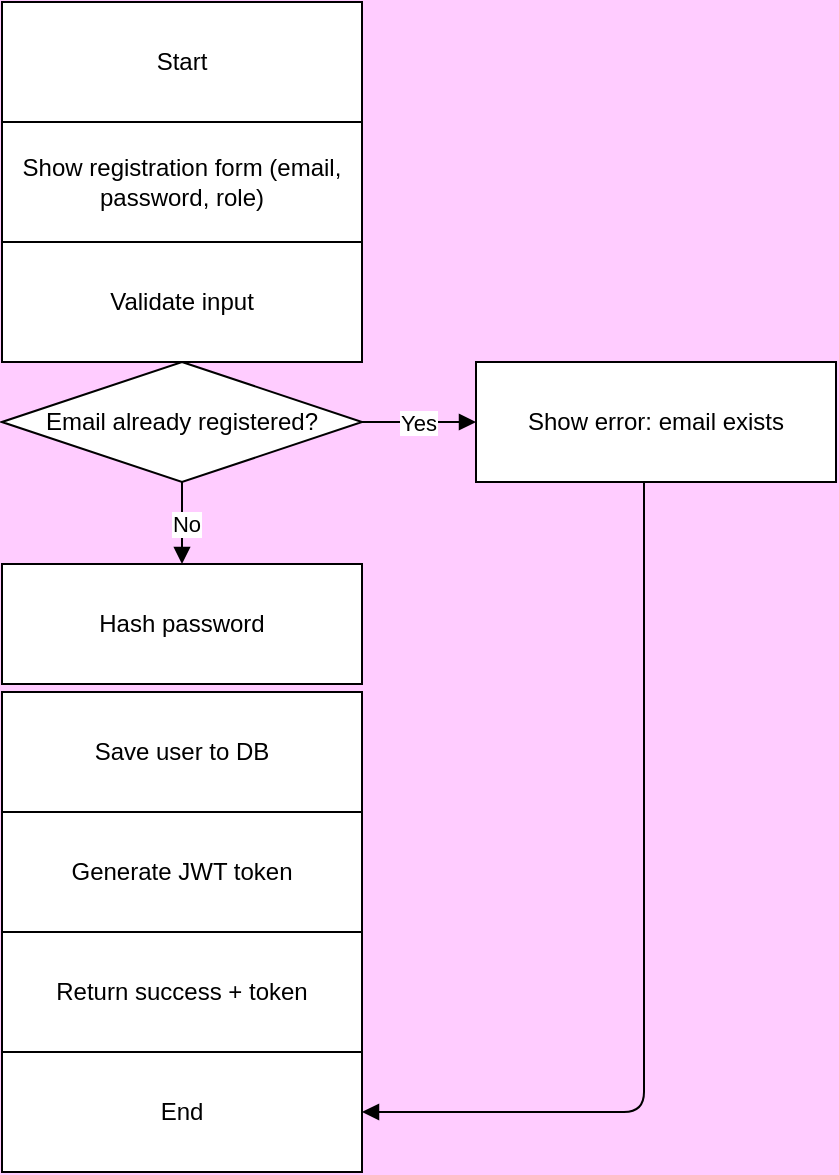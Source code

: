 <mxfile version="27.0.9">
  <diagram name="User Registration Flowchart" id="uDAqZBJ1lP4ngjwNmMFg">
    <mxGraphModel dx="770" dy="507" grid="0" gridSize="10" guides="1" tooltips="1" connect="1" arrows="1" fold="1" page="1" pageScale="1" pageWidth="850" pageHeight="1100" background="#FFCCFF" math="0" shadow="0">
      <root>
        <mxCell id="0" />
        <mxCell id="1" parent="0" />
        <mxCell id="rWImIPGxrAMhx3rrAa-u-1" value="Start" style="shape=terminator;whiteSpace=wrap;html=1;" parent="1" vertex="1">
          <mxGeometry x="100" y="40" width="180" height="60" as="geometry" />
        </mxCell>
        <mxCell id="rWImIPGxrAMhx3rrAa-u-2" value="Show registration form (email, password, role)" style="shape=rectangle;whiteSpace=wrap;html=1;" parent="1" vertex="1">
          <mxGeometry x="100" y="100" width="180" height="60" as="geometry" />
        </mxCell>
        <mxCell id="rWImIPGxrAMhx3rrAa-u-3" value="Validate input" style="shape=rectangle;whiteSpace=wrap;html=1;" parent="1" vertex="1">
          <mxGeometry x="100" y="160" width="180" height="60" as="geometry" />
        </mxCell>
        <mxCell id="rWImIPGxrAMhx3rrAa-u-4" value="Email already registered?" style="shape=rhombus;whiteSpace=wrap;html=1;" parent="1" vertex="1">
          <mxGeometry x="100" y="220" width="180" height="60" as="geometry" />
        </mxCell>
        <mxCell id="rWImIPGxrAMhx3rrAa-u-5" value="Show error: email exists" style="shape=rectangle;whiteSpace=wrap;html=1;" parent="1" vertex="1">
          <mxGeometry x="337" y="220" width="180" height="60" as="geometry" />
        </mxCell>
        <mxCell id="rWImIPGxrAMhx3rrAa-u-6" value="Hash password" style="shape=rectangle;whiteSpace=wrap;html=1;" parent="1" vertex="1">
          <mxGeometry x="100" y="321" width="180" height="60" as="geometry" />
        </mxCell>
        <mxCell id="rWImIPGxrAMhx3rrAa-u-7" value="Save user to DB" style="shape=rectangle;whiteSpace=wrap;html=1;" parent="1" vertex="1">
          <mxGeometry x="100" y="385" width="180" height="60" as="geometry" />
        </mxCell>
        <mxCell id="rWImIPGxrAMhx3rrAa-u-8" value="Generate JWT token" style="shape=rectangle;whiteSpace=wrap;html=1;" parent="1" vertex="1">
          <mxGeometry x="100" y="445" width="180" height="60" as="geometry" />
        </mxCell>
        <mxCell id="rWImIPGxrAMhx3rrAa-u-9" value="Return success + token" style="shape=rectangle;whiteSpace=wrap;html=1;" parent="1" vertex="1">
          <mxGeometry x="100" y="505" width="180" height="60" as="geometry" />
        </mxCell>
        <mxCell id="rWImIPGxrAMhx3rrAa-u-10" value="End" style="shape=terminator;whiteSpace=wrap;html=1;" parent="1" vertex="1">
          <mxGeometry x="100" y="565" width="180" height="60" as="geometry" />
        </mxCell>
        <mxCell id="rWImIPGxrAMhx3rrAa-u-11" style="endArrow=block;" parent="1" source="rWImIPGxrAMhx3rrAa-u-1" target="rWImIPGxrAMhx3rrAa-u-2" edge="1">
          <mxGeometry relative="1" as="geometry" />
        </mxCell>
        <mxCell id="rWImIPGxrAMhx3rrAa-u-12" style="endArrow=block;" parent="1" source="rWImIPGxrAMhx3rrAa-u-2" target="rWImIPGxrAMhx3rrAa-u-3" edge="1">
          <mxGeometry relative="1" as="geometry" />
        </mxCell>
        <mxCell id="rWImIPGxrAMhx3rrAa-u-13" style="endArrow=block;" parent="1" source="rWImIPGxrAMhx3rrAa-u-3" target="rWImIPGxrAMhx3rrAa-u-4" edge="1">
          <mxGeometry relative="1" as="geometry" />
        </mxCell>
        <mxCell id="rWImIPGxrAMhx3rrAa-u-14" value="Yes" style="endArrow=block;" parent="1" source="rWImIPGxrAMhx3rrAa-u-4" target="rWImIPGxrAMhx3rrAa-u-5" edge="1">
          <mxGeometry relative="1" as="geometry" />
        </mxCell>
        <mxCell id="rWImIPGxrAMhx3rrAa-u-15" style="endArrow=block;" parent="1" source="rWImIPGxrAMhx3rrAa-u-4" target="rWImIPGxrAMhx3rrAa-u-6" edge="1">
          <mxGeometry relative="1" as="geometry" />
        </mxCell>
        <mxCell id="tXQ1yB8p7k0iRcJCDNik-1" value="No" style="edgeLabel;html=1;align=center;verticalAlign=middle;resizable=0;points=[];" vertex="1" connectable="0" parent="rWImIPGxrAMhx3rrAa-u-15">
          <mxGeometry y="2" relative="1" as="geometry">
            <mxPoint as="offset" />
          </mxGeometry>
        </mxCell>
        <mxCell id="rWImIPGxrAMhx3rrAa-u-16" style="endArrow=block;edgeStyle=elbowEdgeStyle;" parent="1" source="rWImIPGxrAMhx3rrAa-u-5" target="rWImIPGxrAMhx3rrAa-u-10" edge="1">
          <mxGeometry relative="1" as="geometry">
            <Array as="points">
              <mxPoint x="421" y="564" />
            </Array>
          </mxGeometry>
        </mxCell>
        <mxCell id="rWImIPGxrAMhx3rrAa-u-17" style="endArrow=block;" parent="1" target="rWImIPGxrAMhx3rrAa-u-7" edge="1">
          <mxGeometry relative="1" as="geometry">
            <mxPoint x="190" y="385" as="sourcePoint" />
          </mxGeometry>
        </mxCell>
        <mxCell id="rWImIPGxrAMhx3rrAa-u-18" style="endArrow=block;" parent="1" source="rWImIPGxrAMhx3rrAa-u-7" target="rWImIPGxrAMhx3rrAa-u-8" edge="1">
          <mxGeometry relative="1" as="geometry" />
        </mxCell>
        <mxCell id="rWImIPGxrAMhx3rrAa-u-19" style="endArrow=block;" parent="1" source="rWImIPGxrAMhx3rrAa-u-8" target="rWImIPGxrAMhx3rrAa-u-9" edge="1">
          <mxGeometry relative="1" as="geometry" />
        </mxCell>
        <mxCell id="rWImIPGxrAMhx3rrAa-u-20" style="endArrow=block;" parent="1" source="rWImIPGxrAMhx3rrAa-u-9" target="rWImIPGxrAMhx3rrAa-u-10" edge="1">
          <mxGeometry relative="1" as="geometry" />
        </mxCell>
      </root>
    </mxGraphModel>
  </diagram>
</mxfile>
